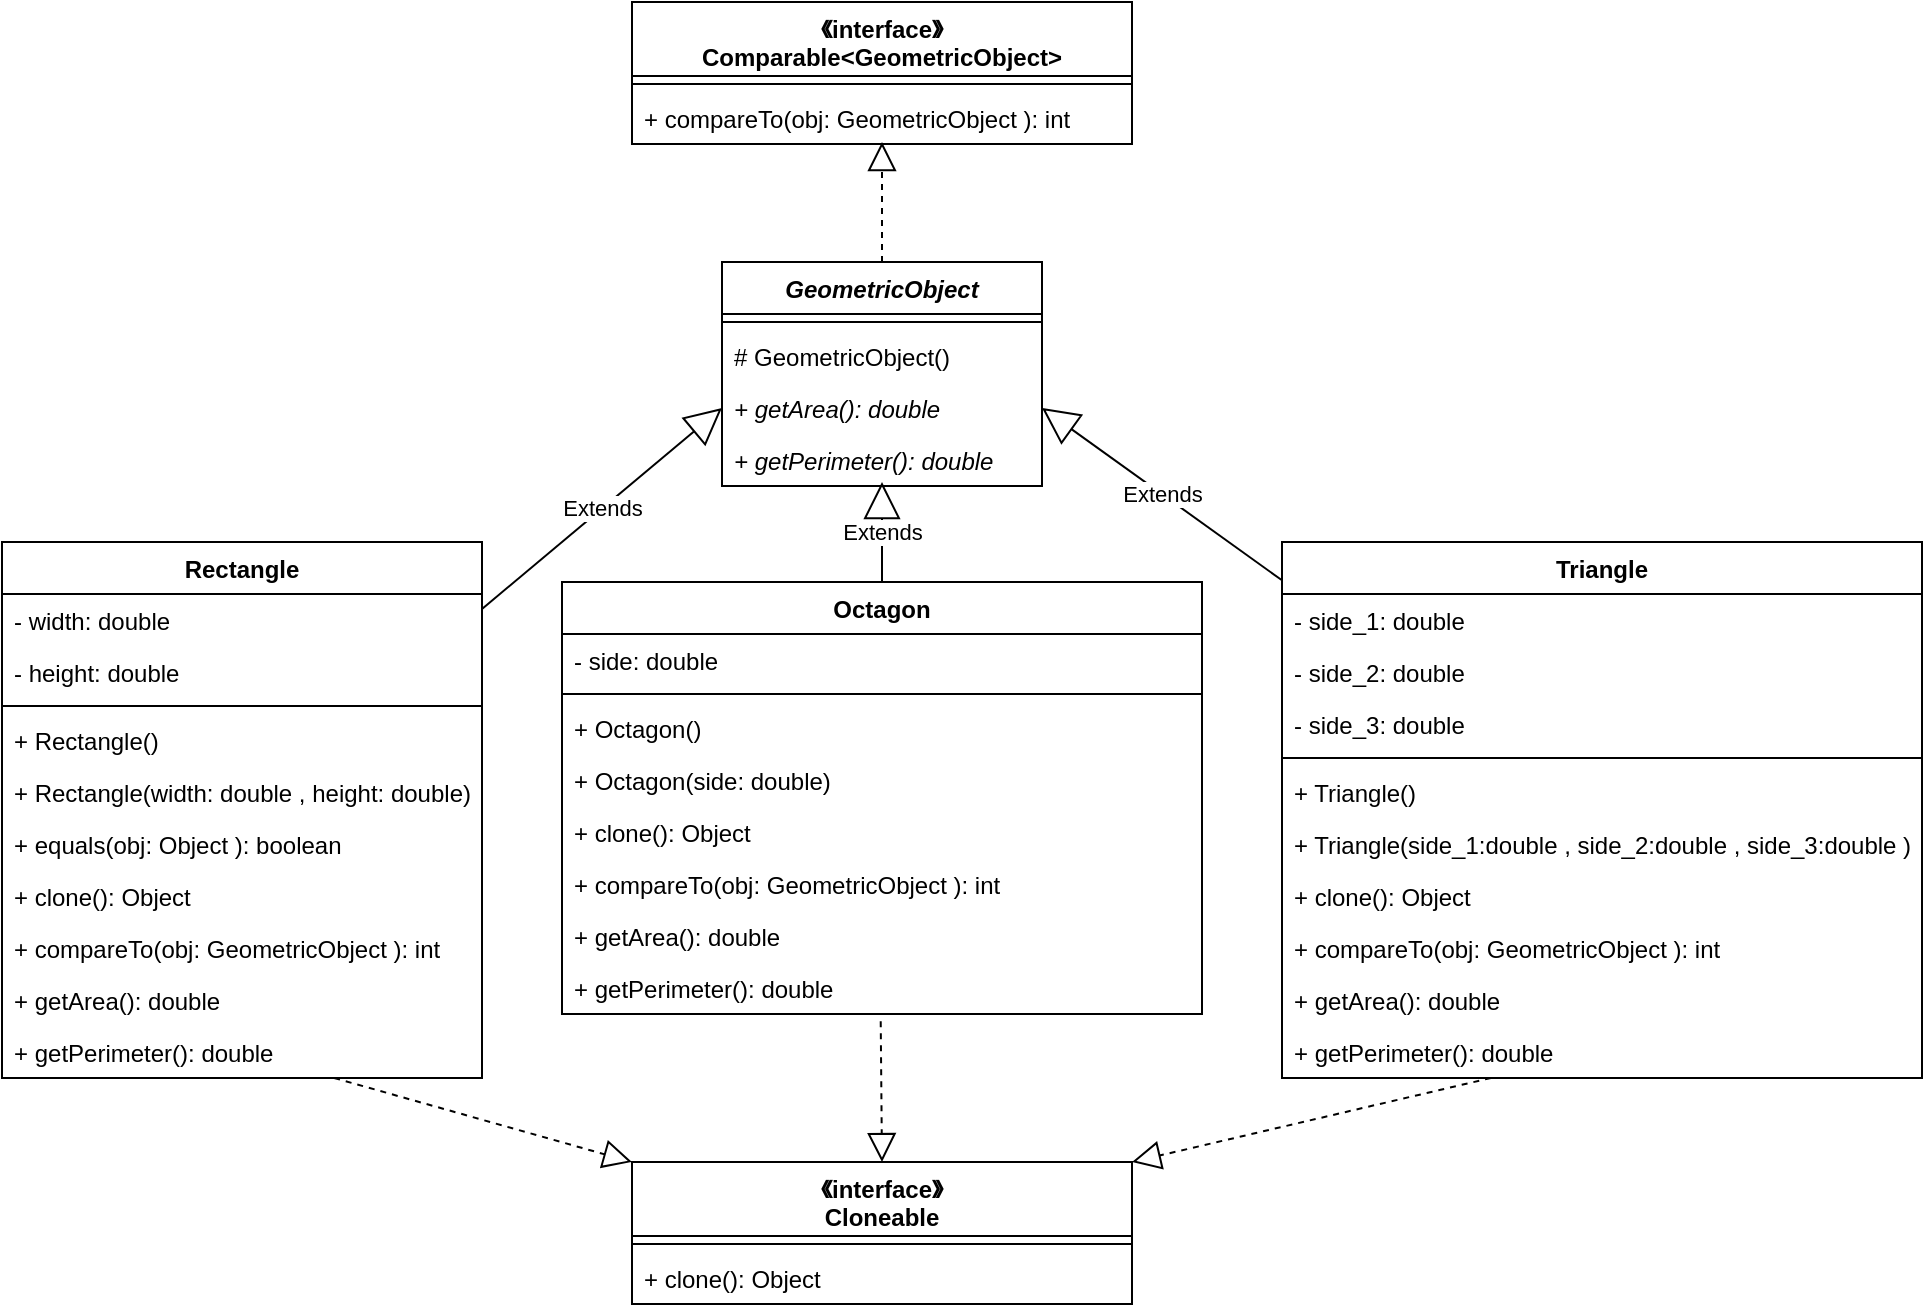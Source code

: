 <mxfile version="12.9.14" type="device"><diagram id="DlcRbgurBGdYwef8NDh7" name="第 1 页"><mxGraphModel dx="1262" dy="682" grid="1" gridSize="10" guides="1" tooltips="1" connect="1" arrows="1" fold="1" page="1" pageScale="1" pageWidth="827" pageHeight="1169" math="0" shadow="0"><root><mxCell id="0"/><mxCell id="1" parent="0"/><mxCell id="9n4Zx-cvBY7YvPrP2SZL-11" value="Rectangle" style="swimlane;fontStyle=1;align=center;verticalAlign=top;childLayout=stackLayout;horizontal=1;startSize=26;horizontalStack=0;resizeParent=1;resizeParentMax=0;resizeLast=0;collapsible=1;marginBottom=0;" vertex="1" parent="1"><mxGeometry x="40" y="280" width="240" height="268" as="geometry"/></mxCell><mxCell id="9n4Zx-cvBY7YvPrP2SZL-12" value="- width: double" style="text;strokeColor=none;fillColor=none;align=left;verticalAlign=top;spacingLeft=4;spacingRight=4;overflow=hidden;rotatable=0;points=[[0,0.5],[1,0.5]];portConstraint=eastwest;" vertex="1" parent="9n4Zx-cvBY7YvPrP2SZL-11"><mxGeometry y="26" width="240" height="26" as="geometry"/></mxCell><mxCell id="9n4Zx-cvBY7YvPrP2SZL-18" value="- height: double" style="text;strokeColor=none;fillColor=none;align=left;verticalAlign=top;spacingLeft=4;spacingRight=4;overflow=hidden;rotatable=0;points=[[0,0.5],[1,0.5]];portConstraint=eastwest;" vertex="1" parent="9n4Zx-cvBY7YvPrP2SZL-11"><mxGeometry y="52" width="240" height="26" as="geometry"/></mxCell><mxCell id="9n4Zx-cvBY7YvPrP2SZL-13" value="" style="line;strokeWidth=1;fillColor=none;align=left;verticalAlign=middle;spacingTop=-1;spacingLeft=3;spacingRight=3;rotatable=0;labelPosition=right;points=[];portConstraint=eastwest;" vertex="1" parent="9n4Zx-cvBY7YvPrP2SZL-11"><mxGeometry y="78" width="240" height="8" as="geometry"/></mxCell><mxCell id="9n4Zx-cvBY7YvPrP2SZL-14" value="+ Rectangle()" style="text;strokeColor=none;fillColor=none;align=left;verticalAlign=top;spacingLeft=4;spacingRight=4;overflow=hidden;rotatable=0;points=[[0,0.5],[1,0.5]];portConstraint=eastwest;" vertex="1" parent="9n4Zx-cvBY7YvPrP2SZL-11"><mxGeometry y="86" width="240" height="26" as="geometry"/></mxCell><mxCell id="9n4Zx-cvBY7YvPrP2SZL-20" value="+ Rectangle(width: double , height: double)" style="text;strokeColor=none;fillColor=none;align=left;verticalAlign=top;spacingLeft=4;spacingRight=4;overflow=hidden;rotatable=0;points=[[0,0.5],[1,0.5]];portConstraint=eastwest;" vertex="1" parent="9n4Zx-cvBY7YvPrP2SZL-11"><mxGeometry y="112" width="240" height="26" as="geometry"/></mxCell><mxCell id="9n4Zx-cvBY7YvPrP2SZL-19" value="+ equals(obj: Object ): boolean" style="text;strokeColor=none;fillColor=none;align=left;verticalAlign=top;spacingLeft=4;spacingRight=4;overflow=hidden;rotatable=0;points=[[0,0.5],[1,0.5]];portConstraint=eastwest;" vertex="1" parent="9n4Zx-cvBY7YvPrP2SZL-11"><mxGeometry y="138" width="240" height="26" as="geometry"/></mxCell><mxCell id="9n4Zx-cvBY7YvPrP2SZL-21" value="+ clone(): Object" style="text;strokeColor=none;fillColor=none;align=left;verticalAlign=top;spacingLeft=4;spacingRight=4;overflow=hidden;rotatable=0;points=[[0,0.5],[1,0.5]];portConstraint=eastwest;" vertex="1" parent="9n4Zx-cvBY7YvPrP2SZL-11"><mxGeometry y="164" width="240" height="26" as="geometry"/></mxCell><mxCell id="9n4Zx-cvBY7YvPrP2SZL-22" value="+ compareTo(obj: GeometricObject ): int" style="text;strokeColor=none;fillColor=none;align=left;verticalAlign=top;spacingLeft=4;spacingRight=4;overflow=hidden;rotatable=0;points=[[0,0.5],[1,0.5]];portConstraint=eastwest;" vertex="1" parent="9n4Zx-cvBY7YvPrP2SZL-11"><mxGeometry y="190" width="240" height="26" as="geometry"/></mxCell><mxCell id="9n4Zx-cvBY7YvPrP2SZL-23" value="+ getArea(): double" style="text;strokeColor=none;fillColor=none;align=left;verticalAlign=top;spacingLeft=4;spacingRight=4;overflow=hidden;rotatable=0;points=[[0,0.5],[1,0.5]];portConstraint=eastwest;" vertex="1" parent="9n4Zx-cvBY7YvPrP2SZL-11"><mxGeometry y="216" width="240" height="26" as="geometry"/></mxCell><mxCell id="9n4Zx-cvBY7YvPrP2SZL-24" value="+ getPerimeter(): double" style="text;strokeColor=none;fillColor=none;align=left;verticalAlign=top;spacingLeft=4;spacingRight=4;overflow=hidden;rotatable=0;points=[[0,0.5],[1,0.5]];portConstraint=eastwest;" vertex="1" parent="9n4Zx-cvBY7YvPrP2SZL-11"><mxGeometry y="242" width="240" height="26" as="geometry"/></mxCell><mxCell id="9n4Zx-cvBY7YvPrP2SZL-5" value="《interface》&#10;Comparable&lt;GeometricObject&gt;" style="swimlane;fontStyle=1;align=center;verticalAlign=top;childLayout=stackLayout;horizontal=1;startSize=37;horizontalStack=0;resizeParent=1;resizeParentMax=0;resizeLast=0;collapsible=1;marginBottom=0;" vertex="1" parent="1"><mxGeometry x="355" y="10" width="250" height="71" as="geometry"/></mxCell><mxCell id="9n4Zx-cvBY7YvPrP2SZL-7" value="" style="line;strokeWidth=1;fillColor=none;align=left;verticalAlign=middle;spacingTop=-1;spacingLeft=3;spacingRight=3;rotatable=0;labelPosition=right;points=[];portConstraint=eastwest;" vertex="1" parent="9n4Zx-cvBY7YvPrP2SZL-5"><mxGeometry y="37" width="250" height="8" as="geometry"/></mxCell><mxCell id="9n4Zx-cvBY7YvPrP2SZL-8" value="+ compareTo(obj: GeometricObject ): int" style="text;strokeColor=none;fillColor=none;align=left;verticalAlign=top;spacingLeft=4;spacingRight=4;overflow=hidden;rotatable=0;points=[[0,0.5],[1,0.5]];portConstraint=eastwest;" vertex="1" parent="9n4Zx-cvBY7YvPrP2SZL-5"><mxGeometry y="45" width="250" height="26" as="geometry"/></mxCell><mxCell id="9n4Zx-cvBY7YvPrP2SZL-1" value="GeometricObject" style="swimlane;fontStyle=3;align=center;verticalAlign=top;childLayout=stackLayout;horizontal=1;startSize=26;horizontalStack=0;resizeParent=1;resizeParentMax=0;resizeLast=0;collapsible=1;marginBottom=0;" vertex="1" parent="1"><mxGeometry x="400" y="140" width="160" height="112" as="geometry"/></mxCell><mxCell id="9n4Zx-cvBY7YvPrP2SZL-3" value="" style="line;strokeWidth=1;fillColor=none;align=left;verticalAlign=middle;spacingTop=-1;spacingLeft=3;spacingRight=3;rotatable=0;labelPosition=right;points=[];portConstraint=eastwest;" vertex="1" parent="9n4Zx-cvBY7YvPrP2SZL-1"><mxGeometry y="26" width="160" height="8" as="geometry"/></mxCell><mxCell id="9n4Zx-cvBY7YvPrP2SZL-4" value="# GeometricObject()" style="text;strokeColor=none;fillColor=none;align=left;verticalAlign=top;spacingLeft=4;spacingRight=4;overflow=hidden;rotatable=0;points=[[0,0.5],[1,0.5]];portConstraint=eastwest;" vertex="1" parent="9n4Zx-cvBY7YvPrP2SZL-1"><mxGeometry y="34" width="160" height="26" as="geometry"/></mxCell><mxCell id="9n4Zx-cvBY7YvPrP2SZL-9" value="+ getArea(): double" style="text;strokeColor=none;fillColor=none;align=left;verticalAlign=top;spacingLeft=4;spacingRight=4;overflow=hidden;rotatable=0;points=[[0,0.5],[1,0.5]];portConstraint=eastwest;fontStyle=2" vertex="1" parent="9n4Zx-cvBY7YvPrP2SZL-1"><mxGeometry y="60" width="160" height="26" as="geometry"/></mxCell><mxCell id="9n4Zx-cvBY7YvPrP2SZL-10" value="+ getPerimeter(): double" style="text;strokeColor=none;fillColor=none;align=left;verticalAlign=top;spacingLeft=4;spacingRight=4;overflow=hidden;rotatable=0;points=[[0,0.5],[1,0.5]];portConstraint=eastwest;fontStyle=2" vertex="1" parent="9n4Zx-cvBY7YvPrP2SZL-1"><mxGeometry y="86" width="160" height="26" as="geometry"/></mxCell><mxCell id="9n4Zx-cvBY7YvPrP2SZL-48" value="" style="endArrow=block;dashed=1;endFill=0;endSize=12;html=1;" edge="1" parent="1" source="9n4Zx-cvBY7YvPrP2SZL-1"><mxGeometry width="160" relative="1" as="geometry"><mxPoint x="480" y="-20" as="sourcePoint"/><mxPoint x="480" y="80" as="targetPoint"/></mxGeometry></mxCell><mxCell id="9n4Zx-cvBY7YvPrP2SZL-25" value="Triangle" style="swimlane;fontStyle=1;align=center;verticalAlign=top;childLayout=stackLayout;horizontal=1;startSize=26;horizontalStack=0;resizeParent=1;resizeParentMax=0;resizeLast=0;collapsible=1;marginBottom=0;" vertex="1" parent="1"><mxGeometry x="680" y="280" width="320" height="268" as="geometry"/></mxCell><mxCell id="9n4Zx-cvBY7YvPrP2SZL-26" value="- side_1: double" style="text;strokeColor=none;fillColor=none;align=left;verticalAlign=top;spacingLeft=4;spacingRight=4;overflow=hidden;rotatable=0;points=[[0,0.5],[1,0.5]];portConstraint=eastwest;" vertex="1" parent="9n4Zx-cvBY7YvPrP2SZL-25"><mxGeometry y="26" width="320" height="26" as="geometry"/></mxCell><mxCell id="9n4Zx-cvBY7YvPrP2SZL-27" value="- side_2: double" style="text;strokeColor=none;fillColor=none;align=left;verticalAlign=top;spacingLeft=4;spacingRight=4;overflow=hidden;rotatable=0;points=[[0,0.5],[1,0.5]];portConstraint=eastwest;" vertex="1" parent="9n4Zx-cvBY7YvPrP2SZL-25"><mxGeometry y="52" width="320" height="26" as="geometry"/></mxCell><mxCell id="9n4Zx-cvBY7YvPrP2SZL-36" value="- side_3: double" style="text;strokeColor=none;fillColor=none;align=left;verticalAlign=top;spacingLeft=4;spacingRight=4;overflow=hidden;rotatable=0;points=[[0,0.5],[1,0.5]];portConstraint=eastwest;" vertex="1" parent="9n4Zx-cvBY7YvPrP2SZL-25"><mxGeometry y="78" width="320" height="26" as="geometry"/></mxCell><mxCell id="9n4Zx-cvBY7YvPrP2SZL-28" value="" style="line;strokeWidth=1;fillColor=none;align=left;verticalAlign=middle;spacingTop=-1;spacingLeft=3;spacingRight=3;rotatable=0;labelPosition=right;points=[];portConstraint=eastwest;" vertex="1" parent="9n4Zx-cvBY7YvPrP2SZL-25"><mxGeometry y="104" width="320" height="8" as="geometry"/></mxCell><mxCell id="9n4Zx-cvBY7YvPrP2SZL-29" value="+ Triangle()" style="text;strokeColor=none;fillColor=none;align=left;verticalAlign=top;spacingLeft=4;spacingRight=4;overflow=hidden;rotatable=0;points=[[0,0.5],[1,0.5]];portConstraint=eastwest;" vertex="1" parent="9n4Zx-cvBY7YvPrP2SZL-25"><mxGeometry y="112" width="320" height="26" as="geometry"/></mxCell><mxCell id="9n4Zx-cvBY7YvPrP2SZL-30" value="+ Triangle(side_1:double , side_2:double , side_3:double )" style="text;strokeColor=none;fillColor=none;align=left;verticalAlign=top;spacingLeft=4;spacingRight=4;overflow=hidden;rotatable=0;points=[[0,0.5],[1,0.5]];portConstraint=eastwest;" vertex="1" parent="9n4Zx-cvBY7YvPrP2SZL-25"><mxGeometry y="138" width="320" height="26" as="geometry"/></mxCell><mxCell id="9n4Zx-cvBY7YvPrP2SZL-32" value="+ clone(): Object" style="text;strokeColor=none;fillColor=none;align=left;verticalAlign=top;spacingLeft=4;spacingRight=4;overflow=hidden;rotatable=0;points=[[0,0.5],[1,0.5]];portConstraint=eastwest;" vertex="1" parent="9n4Zx-cvBY7YvPrP2SZL-25"><mxGeometry y="164" width="320" height="26" as="geometry"/></mxCell><mxCell id="9n4Zx-cvBY7YvPrP2SZL-33" value="+ compareTo(obj: GeometricObject ): int" style="text;strokeColor=none;fillColor=none;align=left;verticalAlign=top;spacingLeft=4;spacingRight=4;overflow=hidden;rotatable=0;points=[[0,0.5],[1,0.5]];portConstraint=eastwest;" vertex="1" parent="9n4Zx-cvBY7YvPrP2SZL-25"><mxGeometry y="190" width="320" height="26" as="geometry"/></mxCell><mxCell id="9n4Zx-cvBY7YvPrP2SZL-34" value="+ getArea(): double" style="text;strokeColor=none;fillColor=none;align=left;verticalAlign=top;spacingLeft=4;spacingRight=4;overflow=hidden;rotatable=0;points=[[0,0.5],[1,0.5]];portConstraint=eastwest;" vertex="1" parent="9n4Zx-cvBY7YvPrP2SZL-25"><mxGeometry y="216" width="320" height="26" as="geometry"/></mxCell><mxCell id="9n4Zx-cvBY7YvPrP2SZL-35" value="+ getPerimeter(): double" style="text;strokeColor=none;fillColor=none;align=left;verticalAlign=top;spacingLeft=4;spacingRight=4;overflow=hidden;rotatable=0;points=[[0,0.5],[1,0.5]];portConstraint=eastwest;" vertex="1" parent="9n4Zx-cvBY7YvPrP2SZL-25"><mxGeometry y="242" width="320" height="26" as="geometry"/></mxCell><mxCell id="9n4Zx-cvBY7YvPrP2SZL-49" value="Extends" style="endArrow=block;endSize=16;endFill=0;html=1;" edge="1" parent="1" source="9n4Zx-cvBY7YvPrP2SZL-37"><mxGeometry width="160" relative="1" as="geometry"><mxPoint x="480" y="130" as="sourcePoint"/><mxPoint x="480" y="250" as="targetPoint"/></mxGeometry></mxCell><mxCell id="9n4Zx-cvBY7YvPrP2SZL-37" value="Octagon" style="swimlane;fontStyle=1;align=center;verticalAlign=top;childLayout=stackLayout;horizontal=1;startSize=26;horizontalStack=0;resizeParent=1;resizeParentMax=0;resizeLast=0;collapsible=1;marginBottom=0;" vertex="1" parent="1"><mxGeometry x="320" y="300" width="320" height="216" as="geometry"/></mxCell><mxCell id="9n4Zx-cvBY7YvPrP2SZL-38" value="- side: double" style="text;strokeColor=none;fillColor=none;align=left;verticalAlign=top;spacingLeft=4;spacingRight=4;overflow=hidden;rotatable=0;points=[[0,0.5],[1,0.5]];portConstraint=eastwest;" vertex="1" parent="9n4Zx-cvBY7YvPrP2SZL-37"><mxGeometry y="26" width="320" height="26" as="geometry"/></mxCell><mxCell id="9n4Zx-cvBY7YvPrP2SZL-41" value="" style="line;strokeWidth=1;fillColor=none;align=left;verticalAlign=middle;spacingTop=-1;spacingLeft=3;spacingRight=3;rotatable=0;labelPosition=right;points=[];portConstraint=eastwest;" vertex="1" parent="9n4Zx-cvBY7YvPrP2SZL-37"><mxGeometry y="52" width="320" height="8" as="geometry"/></mxCell><mxCell id="9n4Zx-cvBY7YvPrP2SZL-42" value="+ Octagon()" style="text;strokeColor=none;fillColor=none;align=left;verticalAlign=top;spacingLeft=4;spacingRight=4;overflow=hidden;rotatable=0;points=[[0,0.5],[1,0.5]];portConstraint=eastwest;" vertex="1" parent="9n4Zx-cvBY7YvPrP2SZL-37"><mxGeometry y="60" width="320" height="26" as="geometry"/></mxCell><mxCell id="9n4Zx-cvBY7YvPrP2SZL-43" value="+ Octagon(side: double)" style="text;strokeColor=none;fillColor=none;align=left;verticalAlign=top;spacingLeft=4;spacingRight=4;overflow=hidden;rotatable=0;points=[[0,0.5],[1,0.5]];portConstraint=eastwest;" vertex="1" parent="9n4Zx-cvBY7YvPrP2SZL-37"><mxGeometry y="86" width="320" height="26" as="geometry"/></mxCell><mxCell id="9n4Zx-cvBY7YvPrP2SZL-44" value="+ clone(): Object" style="text;strokeColor=none;fillColor=none;align=left;verticalAlign=top;spacingLeft=4;spacingRight=4;overflow=hidden;rotatable=0;points=[[0,0.5],[1,0.5]];portConstraint=eastwest;" vertex="1" parent="9n4Zx-cvBY7YvPrP2SZL-37"><mxGeometry y="112" width="320" height="26" as="geometry"/></mxCell><mxCell id="9n4Zx-cvBY7YvPrP2SZL-45" value="+ compareTo(obj: GeometricObject ): int" style="text;strokeColor=none;fillColor=none;align=left;verticalAlign=top;spacingLeft=4;spacingRight=4;overflow=hidden;rotatable=0;points=[[0,0.5],[1,0.5]];portConstraint=eastwest;" vertex="1" parent="9n4Zx-cvBY7YvPrP2SZL-37"><mxGeometry y="138" width="320" height="26" as="geometry"/></mxCell><mxCell id="9n4Zx-cvBY7YvPrP2SZL-46" value="+ getArea(): double" style="text;strokeColor=none;fillColor=none;align=left;verticalAlign=top;spacingLeft=4;spacingRight=4;overflow=hidden;rotatable=0;points=[[0,0.5],[1,0.5]];portConstraint=eastwest;" vertex="1" parent="9n4Zx-cvBY7YvPrP2SZL-37"><mxGeometry y="164" width="320" height="26" as="geometry"/></mxCell><mxCell id="9n4Zx-cvBY7YvPrP2SZL-47" value="+ getPerimeter(): double" style="text;strokeColor=none;fillColor=none;align=left;verticalAlign=top;spacingLeft=4;spacingRight=4;overflow=hidden;rotatable=0;points=[[0,0.5],[1,0.5]];portConstraint=eastwest;" vertex="1" parent="9n4Zx-cvBY7YvPrP2SZL-37"><mxGeometry y="190" width="320" height="26" as="geometry"/></mxCell><mxCell id="9n4Zx-cvBY7YvPrP2SZL-50" value="Extends" style="endArrow=block;endSize=16;endFill=0;html=1;entryX=0;entryY=0.5;entryDx=0;entryDy=0;" edge="1" parent="1" source="9n4Zx-cvBY7YvPrP2SZL-11" target="9n4Zx-cvBY7YvPrP2SZL-9"><mxGeometry width="160" relative="1" as="geometry"><mxPoint x="160" y="120" as="sourcePoint"/><mxPoint x="160" y="120" as="targetPoint"/></mxGeometry></mxCell><mxCell id="9n4Zx-cvBY7YvPrP2SZL-51" value="Extends" style="endArrow=block;endSize=16;endFill=0;html=1;entryX=1;entryY=0.5;entryDx=0;entryDy=0;" edge="1" parent="1" source="9n4Zx-cvBY7YvPrP2SZL-25" target="9n4Zx-cvBY7YvPrP2SZL-9"><mxGeometry width="160" relative="1" as="geometry"><mxPoint x="840" y="120" as="sourcePoint"/><mxPoint x="840" y="120" as="targetPoint"/></mxGeometry></mxCell><mxCell id="9n4Zx-cvBY7YvPrP2SZL-52" value="" style="endArrow=block;dashed=1;endFill=0;endSize=12;html=1;entryX=0;entryY=0;entryDx=0;entryDy=0;" edge="1" parent="1" source="9n4Zx-cvBY7YvPrP2SZL-24" target="9n4Zx-cvBY7YvPrP2SZL-15"><mxGeometry width="160" relative="1" as="geometry"><mxPoint x="280" y="535" as="sourcePoint"/><mxPoint x="440" y="535" as="targetPoint"/></mxGeometry></mxCell><mxCell id="9n4Zx-cvBY7YvPrP2SZL-53" value="" style="endArrow=block;dashed=1;endFill=0;endSize=12;html=1;entryX=1;entryY=0;entryDx=0;entryDy=0;" edge="1" parent="1" source="9n4Zx-cvBY7YvPrP2SZL-35" target="9n4Zx-cvBY7YvPrP2SZL-15"><mxGeometry width="160" relative="1" as="geometry"><mxPoint x="520" y="535" as="sourcePoint"/><mxPoint x="520" y="535" as="targetPoint"/></mxGeometry></mxCell><mxCell id="9n4Zx-cvBY7YvPrP2SZL-54" value="" style="endArrow=block;dashed=1;endFill=0;endSize=12;html=1;entryX=0.5;entryY=0;entryDx=0;entryDy=0;exitX=0.498;exitY=1.14;exitDx=0;exitDy=0;exitPerimeter=0;" edge="1" parent="1" source="9n4Zx-cvBY7YvPrP2SZL-47" target="9n4Zx-cvBY7YvPrP2SZL-15"><mxGeometry width="160" relative="1" as="geometry"><mxPoint x="470" y="510" as="sourcePoint"/><mxPoint x="630" y="510" as="targetPoint"/></mxGeometry></mxCell><mxCell id="9n4Zx-cvBY7YvPrP2SZL-15" value="《interface》&#10;Cloneable" style="swimlane;fontStyle=1;align=center;verticalAlign=top;childLayout=stackLayout;horizontal=1;startSize=37;horizontalStack=0;resizeParent=1;resizeParentMax=0;resizeLast=0;collapsible=1;marginBottom=0;" vertex="1" parent="1"><mxGeometry x="355" y="590" width="250" height="71" as="geometry"/></mxCell><mxCell id="9n4Zx-cvBY7YvPrP2SZL-16" value="" style="line;strokeWidth=1;fillColor=none;align=left;verticalAlign=middle;spacingTop=-1;spacingLeft=3;spacingRight=3;rotatable=0;labelPosition=right;points=[];portConstraint=eastwest;" vertex="1" parent="9n4Zx-cvBY7YvPrP2SZL-15"><mxGeometry y="37" width="250" height="8" as="geometry"/></mxCell><mxCell id="9n4Zx-cvBY7YvPrP2SZL-17" value="+ clone(): Object" style="text;strokeColor=none;fillColor=none;align=left;verticalAlign=top;spacingLeft=4;spacingRight=4;overflow=hidden;rotatable=0;points=[[0,0.5],[1,0.5]];portConstraint=eastwest;" vertex="1" parent="9n4Zx-cvBY7YvPrP2SZL-15"><mxGeometry y="45" width="250" height="26" as="geometry"/></mxCell></root></mxGraphModel></diagram></mxfile>